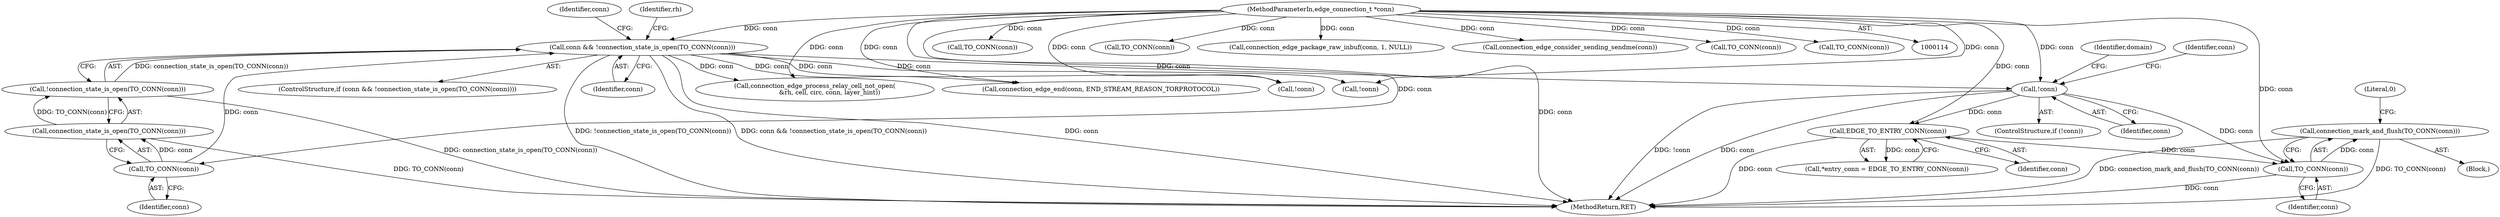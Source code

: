 digraph "0_tor_56a7c5bc15e0447203a491c1ee37de9939ad1dcd@API" {
"1000535" [label="(Call,connection_mark_and_flush(TO_CONN(conn)))"];
"1000536" [label="(Call,TO_CONN(conn))"];
"1000494" [label="(Call,EDGE_TO_ENTRY_CONN(conn))"];
"1000472" [label="(Call,!conn)"];
"1000205" [label="(Call,conn && !connection_state_is_open(TO_CONN(conn)))"];
"1000209" [label="(Call,TO_CONN(conn))"];
"1000117" [label="(MethodParameterIn,edge_connection_t *conn)"];
"1000207" [label="(Call,!connection_state_is_open(TO_CONN(conn)))"];
"1000208" [label="(Call,connection_state_is_open(TO_CONN(conn)))"];
"1000208" [label="(Call,connection_state_is_open(TO_CONN(conn)))"];
"1000210" [label="(Identifier,conn)"];
"1000535" [label="(Call,connection_mark_and_flush(TO_CONN(conn)))"];
"1001064" [label="(MethodReturn,RET)"];
"1000249" [label="(Call,connection_edge_process_relay_cell_not_open(\n               &rh, cell, circ, conn, layer_hint))"];
"1000471" [label="(ControlStructure,if (!conn))"];
"1000379" [label="(Call,connection_edge_end(conn, END_STREAM_REASON_TORPROTOCOL))"];
"1000476" [label="(Identifier,domain)"];
"1000492" [label="(Call,*entry_conn = EDGE_TO_ENTRY_CONN(conn))"];
"1000925" [label="(Call,!conn)"];
"1000206" [label="(Identifier,conn)"];
"1000207" [label="(Call,!connection_state_is_open(TO_CONN(conn)))"];
"1000383" [label="(Call,TO_CONN(conn))"];
"1000403" [label="(Call,!conn)"];
"1000204" [label="(ControlStructure,if (conn && !connection_state_is_open(TO_CONN(conn))))"];
"1000258" [label="(Identifier,rh)"];
"1000205" [label="(Call,conn && !connection_state_is_open(TO_CONN(conn)))"];
"1000954" [label="(Call,TO_CONN(conn))"];
"1000486" [label="(Identifier,conn)"];
"1000495" [label="(Identifier,conn)"];
"1000958" [label="(Call,connection_edge_package_raw_inbuf(conn, 1, NULL))"];
"1000494" [label="(Call,EDGE_TO_ENTRY_CONN(conn))"];
"1000209" [label="(Call,TO_CONN(conn))"];
"1000117" [label="(MethodParameterIn,edge_connection_t *conn)"];
"1000451" [label="(Call,connection_edge_consider_sending_sendme(conn))"];
"1000472" [label="(Call,!conn)"];
"1000537" [label="(Identifier,conn)"];
"1000539" [label="(Literal,0)"];
"1000536" [label="(Call,TO_CONN(conn))"];
"1000534" [label="(Block,)"];
"1000445" [label="(Call,TO_CONN(conn))"];
"1000965" [label="(Call,TO_CONN(conn))"];
"1000217" [label="(Identifier,conn)"];
"1000473" [label="(Identifier,conn)"];
"1000535" -> "1000534"  [label="AST: "];
"1000535" -> "1000536"  [label="CFG: "];
"1000536" -> "1000535"  [label="AST: "];
"1000539" -> "1000535"  [label="CFG: "];
"1000535" -> "1001064"  [label="DDG: TO_CONN(conn)"];
"1000535" -> "1001064"  [label="DDG: connection_mark_and_flush(TO_CONN(conn))"];
"1000536" -> "1000535"  [label="DDG: conn"];
"1000536" -> "1000537"  [label="CFG: "];
"1000537" -> "1000536"  [label="AST: "];
"1000536" -> "1001064"  [label="DDG: conn"];
"1000494" -> "1000536"  [label="DDG: conn"];
"1000472" -> "1000536"  [label="DDG: conn"];
"1000117" -> "1000536"  [label="DDG: conn"];
"1000494" -> "1000492"  [label="AST: "];
"1000494" -> "1000495"  [label="CFG: "];
"1000495" -> "1000494"  [label="AST: "];
"1000492" -> "1000494"  [label="CFG: "];
"1000494" -> "1001064"  [label="DDG: conn"];
"1000494" -> "1000492"  [label="DDG: conn"];
"1000472" -> "1000494"  [label="DDG: conn"];
"1000117" -> "1000494"  [label="DDG: conn"];
"1000472" -> "1000471"  [label="AST: "];
"1000472" -> "1000473"  [label="CFG: "];
"1000473" -> "1000472"  [label="AST: "];
"1000476" -> "1000472"  [label="CFG: "];
"1000486" -> "1000472"  [label="CFG: "];
"1000472" -> "1001064"  [label="DDG: !conn"];
"1000472" -> "1001064"  [label="DDG: conn"];
"1000205" -> "1000472"  [label="DDG: conn"];
"1000117" -> "1000472"  [label="DDG: conn"];
"1000205" -> "1000204"  [label="AST: "];
"1000205" -> "1000206"  [label="CFG: "];
"1000205" -> "1000207"  [label="CFG: "];
"1000206" -> "1000205"  [label="AST: "];
"1000207" -> "1000205"  [label="AST: "];
"1000217" -> "1000205"  [label="CFG: "];
"1000258" -> "1000205"  [label="CFG: "];
"1000205" -> "1001064"  [label="DDG: conn"];
"1000205" -> "1001064"  [label="DDG: !connection_state_is_open(TO_CONN(conn))"];
"1000205" -> "1001064"  [label="DDG: conn && !connection_state_is_open(TO_CONN(conn))"];
"1000209" -> "1000205"  [label="DDG: conn"];
"1000117" -> "1000205"  [label="DDG: conn"];
"1000207" -> "1000205"  [label="DDG: connection_state_is_open(TO_CONN(conn))"];
"1000205" -> "1000249"  [label="DDG: conn"];
"1000205" -> "1000379"  [label="DDG: conn"];
"1000205" -> "1000403"  [label="DDG: conn"];
"1000205" -> "1000925"  [label="DDG: conn"];
"1000209" -> "1000208"  [label="AST: "];
"1000209" -> "1000210"  [label="CFG: "];
"1000210" -> "1000209"  [label="AST: "];
"1000208" -> "1000209"  [label="CFG: "];
"1000209" -> "1000208"  [label="DDG: conn"];
"1000117" -> "1000209"  [label="DDG: conn"];
"1000117" -> "1000114"  [label="AST: "];
"1000117" -> "1001064"  [label="DDG: conn"];
"1000117" -> "1000249"  [label="DDG: conn"];
"1000117" -> "1000379"  [label="DDG: conn"];
"1000117" -> "1000383"  [label="DDG: conn"];
"1000117" -> "1000403"  [label="DDG: conn"];
"1000117" -> "1000445"  [label="DDG: conn"];
"1000117" -> "1000451"  [label="DDG: conn"];
"1000117" -> "1000925"  [label="DDG: conn"];
"1000117" -> "1000954"  [label="DDG: conn"];
"1000117" -> "1000958"  [label="DDG: conn"];
"1000117" -> "1000965"  [label="DDG: conn"];
"1000207" -> "1000208"  [label="CFG: "];
"1000208" -> "1000207"  [label="AST: "];
"1000207" -> "1001064"  [label="DDG: connection_state_is_open(TO_CONN(conn))"];
"1000208" -> "1000207"  [label="DDG: TO_CONN(conn)"];
"1000208" -> "1001064"  [label="DDG: TO_CONN(conn)"];
}
